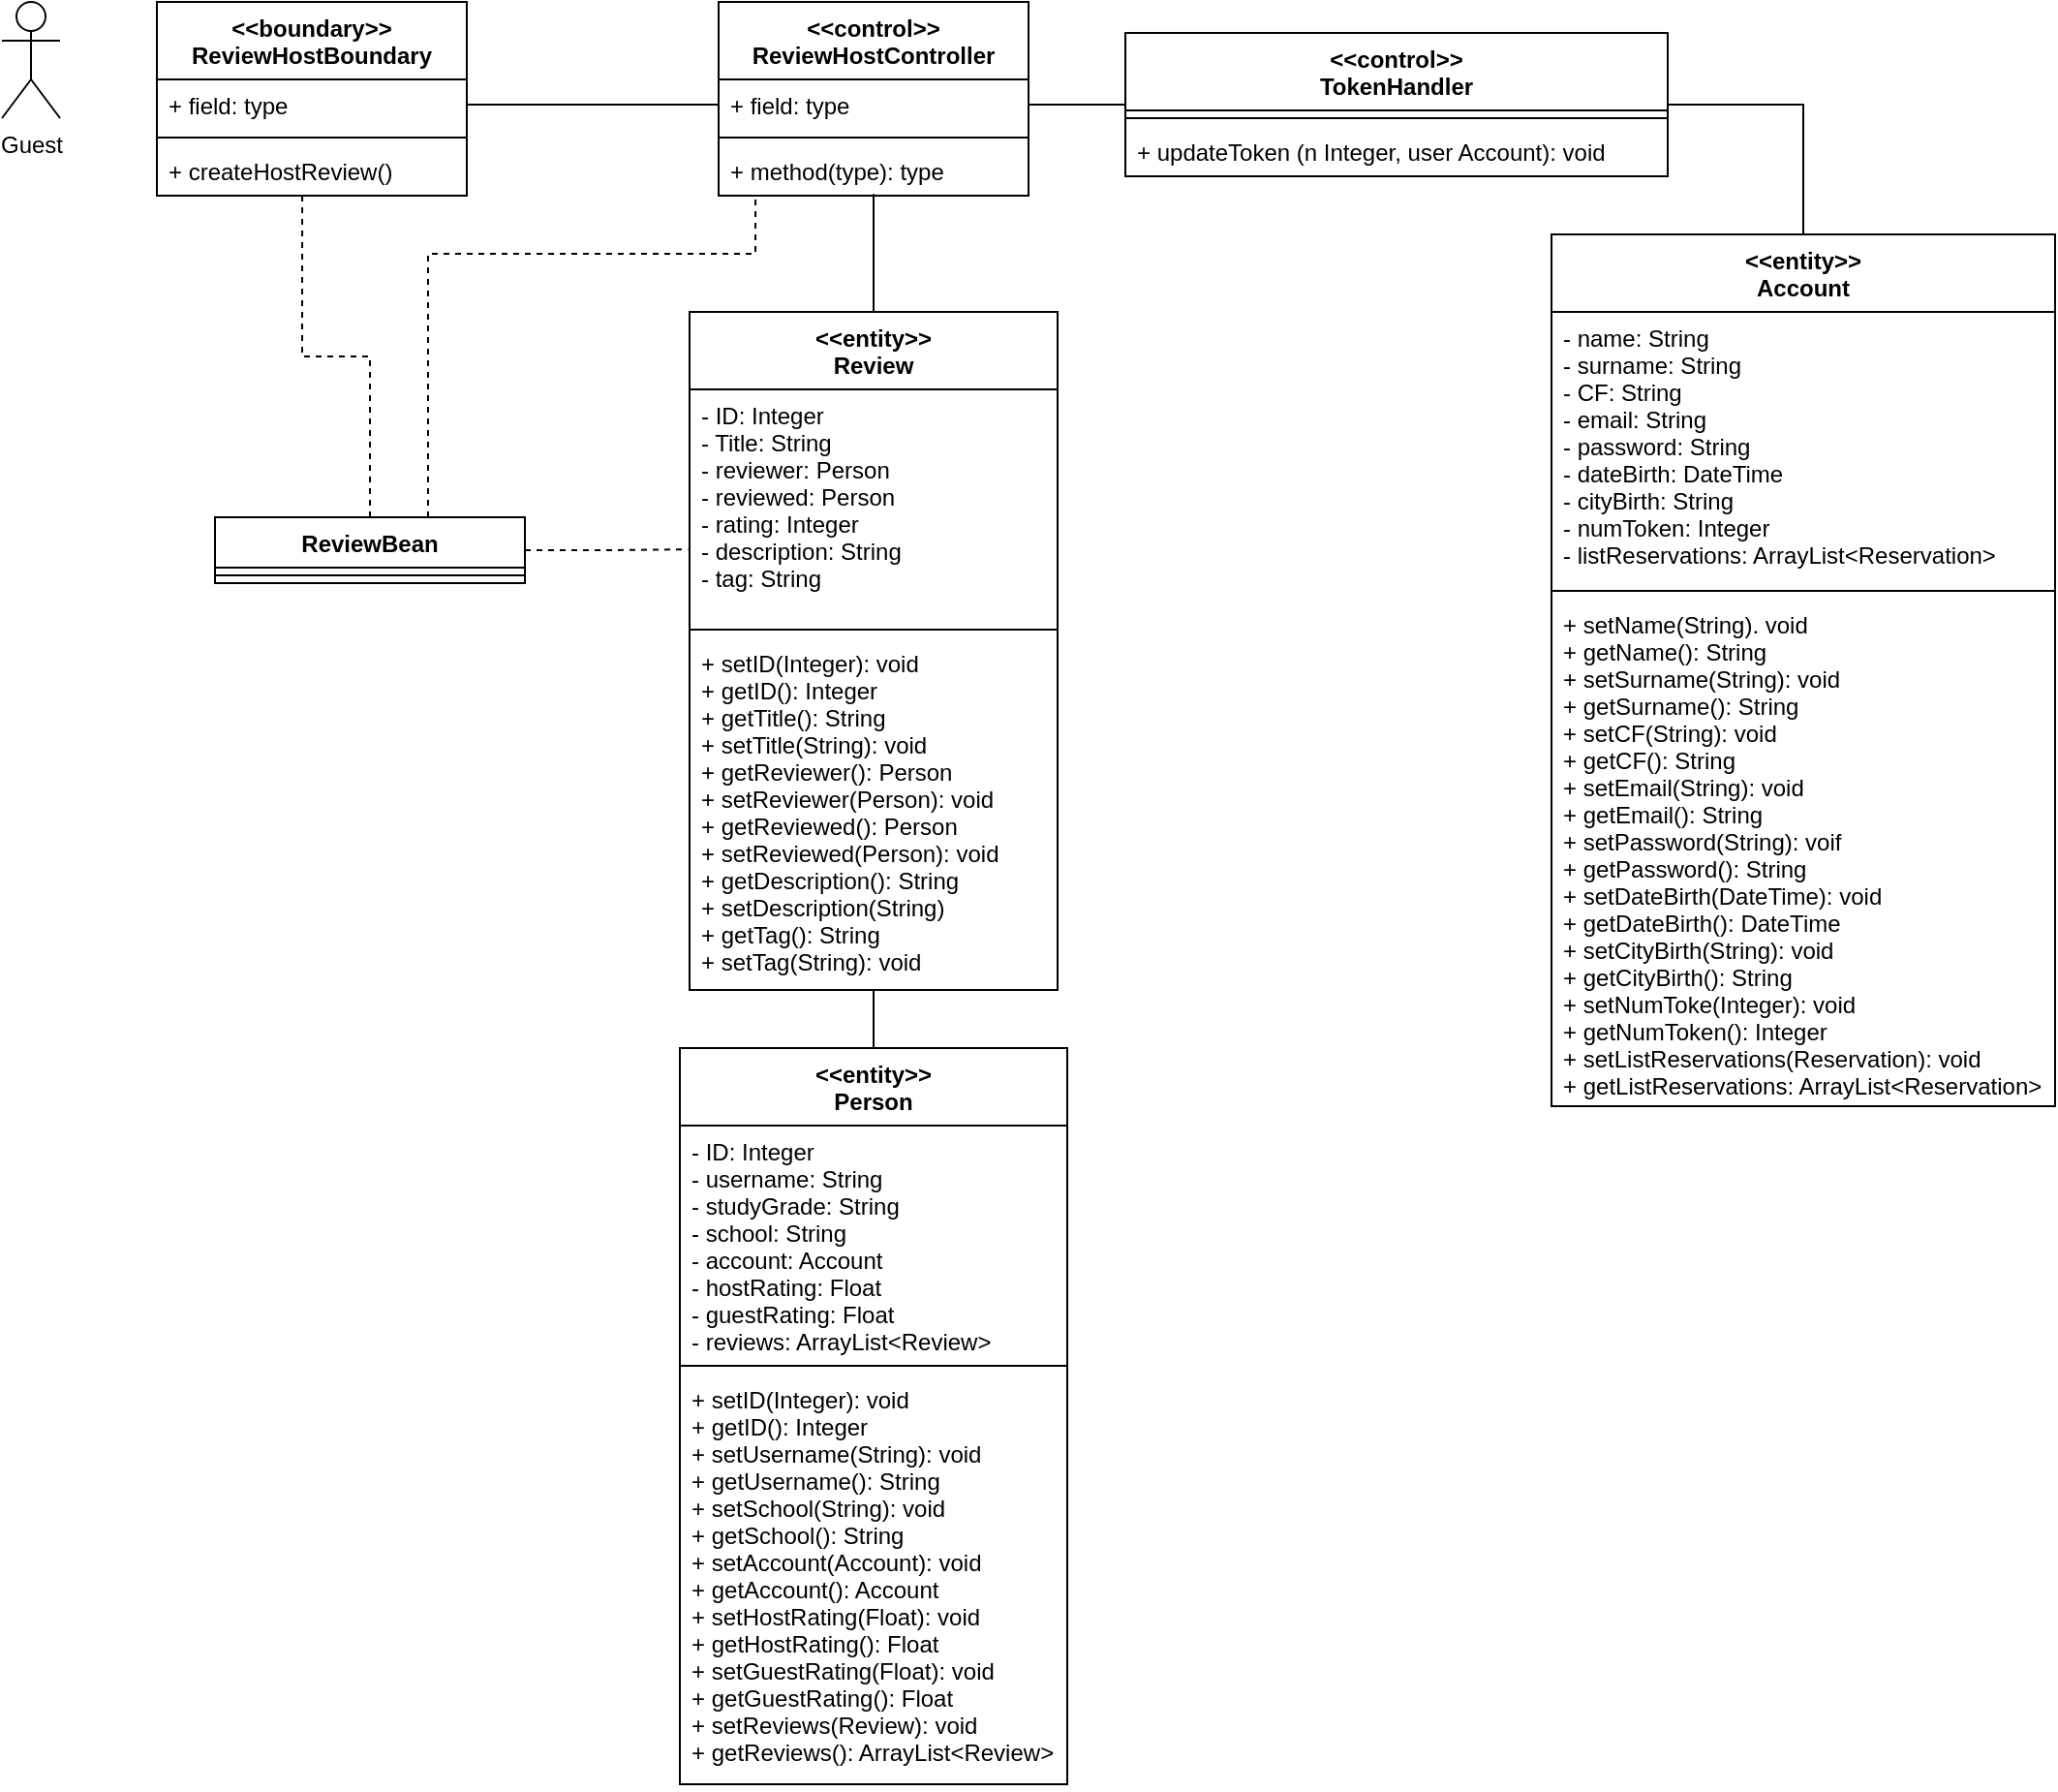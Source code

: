 <mxfile version="14.1.1" type="github">
  <diagram id="09jijmmeEL49xiMSb2o-" name="Page-1">
    <mxGraphModel dx="677" dy="363" grid="1" gridSize="10" guides="1" tooltips="1" connect="1" arrows="1" fold="1" page="1" pageScale="1" pageWidth="1169" pageHeight="827" math="0" shadow="0">
      <root>
        <mxCell id="0" />
        <mxCell id="1" parent="0" />
        <mxCell id="DUrG6-pXYDQIY_fJw-mi-1" style="edgeStyle=orthogonalEdgeStyle;rounded=0;orthogonalLoop=1;jettySize=auto;html=1;exitX=0.5;exitY=0;exitDx=0;exitDy=0;entryX=0.119;entryY=1;entryDx=0;entryDy=0;entryPerimeter=0;dashed=1;endArrow=none;endFill=0;" parent="1" source="DUrG6-pXYDQIY_fJw-mi-4" target="DUrG6-pXYDQIY_fJw-mi-14" edge="1">
          <mxGeometry relative="1" as="geometry">
            <Array as="points">
              <mxPoint x="250" y="180" />
              <mxPoint x="419" y="180" />
            </Array>
          </mxGeometry>
        </mxCell>
        <mxCell id="4nNfvsDVkFAxNqIKHBWq-24" style="edgeStyle=orthogonalEdgeStyle;rounded=0;orthogonalLoop=1;jettySize=auto;html=1;entryX=0.469;entryY=0.977;entryDx=0;entryDy=0;entryPerimeter=0;endArrow=none;endFill=0;dashed=1;" parent="1" source="DUrG6-pXYDQIY_fJw-mi-4" target="DUrG6-pXYDQIY_fJw-mi-10" edge="1">
          <mxGeometry relative="1" as="geometry" />
        </mxCell>
        <mxCell id="4nNfvsDVkFAxNqIKHBWq-25" style="edgeStyle=orthogonalEdgeStyle;rounded=0;orthogonalLoop=1;jettySize=auto;html=1;entryX=-0.004;entryY=0.688;entryDx=0;entryDy=0;entryPerimeter=0;dashed=1;endArrow=none;endFill=0;" parent="1" source="DUrG6-pXYDQIY_fJw-mi-4" target="4nNfvsDVkFAxNqIKHBWq-4" edge="1">
          <mxGeometry relative="1" as="geometry" />
        </mxCell>
        <mxCell id="DUrG6-pXYDQIY_fJw-mi-4" value="ReviewBean" style="swimlane;fontStyle=1;align=center;verticalAlign=top;childLayout=stackLayout;horizontal=1;startSize=26;horizontalStack=0;resizeParent=1;resizeParentMax=0;resizeLast=0;collapsible=1;marginBottom=0;" parent="1" vertex="1">
          <mxGeometry x="140" y="316" width="160" height="34" as="geometry" />
        </mxCell>
        <mxCell id="DUrG6-pXYDQIY_fJw-mi-5" value="" style="line;strokeWidth=1;fillColor=none;align=left;verticalAlign=middle;spacingTop=-1;spacingLeft=3;spacingRight=3;rotatable=0;labelPosition=right;points=[];portConstraint=eastwest;" parent="DUrG6-pXYDQIY_fJw-mi-4" vertex="1">
          <mxGeometry y="26" width="160" height="8" as="geometry" />
        </mxCell>
        <mxCell id="DUrG6-pXYDQIY_fJw-mi-6" value="Guest" style="shape=umlActor;verticalLabelPosition=bottom;verticalAlign=top;html=1;outlineConnect=0;" parent="1" vertex="1">
          <mxGeometry x="30" y="50" width="30" height="60" as="geometry" />
        </mxCell>
        <mxCell id="DUrG6-pXYDQIY_fJw-mi-7" value="&lt;&lt;boundary&gt;&gt;&#xa;ReviewHostBoundary" style="swimlane;fontStyle=1;align=center;verticalAlign=top;childLayout=stackLayout;horizontal=1;startSize=40;horizontalStack=0;resizeParent=1;resizeParentMax=0;resizeLast=0;collapsible=1;marginBottom=0;" parent="1" vertex="1">
          <mxGeometry x="110" y="50" width="160" height="100" as="geometry" />
        </mxCell>
        <mxCell id="DUrG6-pXYDQIY_fJw-mi-8" value="+ field: type" style="text;strokeColor=none;fillColor=none;align=left;verticalAlign=top;spacingLeft=4;spacingRight=4;overflow=hidden;rotatable=0;points=[[0,0.5],[1,0.5]];portConstraint=eastwest;" parent="DUrG6-pXYDQIY_fJw-mi-7" vertex="1">
          <mxGeometry y="40" width="160" height="26" as="geometry" />
        </mxCell>
        <mxCell id="DUrG6-pXYDQIY_fJw-mi-9" value="" style="line;strokeWidth=1;fillColor=none;align=left;verticalAlign=middle;spacingTop=-1;spacingLeft=3;spacingRight=3;rotatable=0;labelPosition=right;points=[];portConstraint=eastwest;" parent="DUrG6-pXYDQIY_fJw-mi-7" vertex="1">
          <mxGeometry y="66" width="160" height="8" as="geometry" />
        </mxCell>
        <mxCell id="DUrG6-pXYDQIY_fJw-mi-10" value="+ createHostReview()" style="text;strokeColor=none;fillColor=none;align=left;verticalAlign=top;spacingLeft=4;spacingRight=4;overflow=hidden;rotatable=0;points=[[0,0.5],[1,0.5]];portConstraint=eastwest;" parent="DUrG6-pXYDQIY_fJw-mi-7" vertex="1">
          <mxGeometry y="74" width="160" height="26" as="geometry" />
        </mxCell>
        <mxCell id="DUrG6-pXYDQIY_fJw-mi-11" value="&lt;&lt;control&gt;&gt;&#xa;ReviewHostController" style="swimlane;fontStyle=1;align=center;verticalAlign=top;childLayout=stackLayout;horizontal=1;startSize=40;horizontalStack=0;resizeParent=1;resizeParentMax=0;resizeLast=0;collapsible=1;marginBottom=0;" parent="1" vertex="1">
          <mxGeometry x="400" y="50" width="160" height="100" as="geometry" />
        </mxCell>
        <mxCell id="DUrG6-pXYDQIY_fJw-mi-12" value="+ field: type" style="text;strokeColor=none;fillColor=none;align=left;verticalAlign=top;spacingLeft=4;spacingRight=4;overflow=hidden;rotatable=0;points=[[0,0.5],[1,0.5]];portConstraint=eastwest;" parent="DUrG6-pXYDQIY_fJw-mi-11" vertex="1">
          <mxGeometry y="40" width="160" height="26" as="geometry" />
        </mxCell>
        <mxCell id="DUrG6-pXYDQIY_fJw-mi-13" value="" style="line;strokeWidth=1;fillColor=none;align=left;verticalAlign=middle;spacingTop=-1;spacingLeft=3;spacingRight=3;rotatable=0;labelPosition=right;points=[];portConstraint=eastwest;" parent="DUrG6-pXYDQIY_fJw-mi-11" vertex="1">
          <mxGeometry y="66" width="160" height="8" as="geometry" />
        </mxCell>
        <mxCell id="DUrG6-pXYDQIY_fJw-mi-14" value="+ method(type): type" style="text;strokeColor=none;fillColor=none;align=left;verticalAlign=top;spacingLeft=4;spacingRight=4;overflow=hidden;rotatable=0;points=[[0,0.5],[1,0.5]];portConstraint=eastwest;" parent="DUrG6-pXYDQIY_fJw-mi-11" vertex="1">
          <mxGeometry y="74" width="160" height="26" as="geometry" />
        </mxCell>
        <mxCell id="DUrG6-pXYDQIY_fJw-mi-25" style="edgeStyle=orthogonalEdgeStyle;rounded=0;orthogonalLoop=1;jettySize=auto;html=1;exitX=1;exitY=0.5;exitDx=0;exitDy=0;entryX=0;entryY=0.5;entryDx=0;entryDy=0;endArrow=none;endFill=0;" parent="1" source="DUrG6-pXYDQIY_fJw-mi-8" target="DUrG6-pXYDQIY_fJw-mi-12" edge="1">
          <mxGeometry relative="1" as="geometry" />
        </mxCell>
        <mxCell id="4nNfvsDVkFAxNqIKHBWq-7" style="edgeStyle=orthogonalEdgeStyle;rounded=0;orthogonalLoop=1;jettySize=auto;html=1;entryX=0.5;entryY=0.968;entryDx=0;entryDy=0;entryPerimeter=0;endArrow=none;endFill=0;" parent="1" source="4nNfvsDVkFAxNqIKHBWq-3" target="DUrG6-pXYDQIY_fJw-mi-14" edge="1">
          <mxGeometry relative="1" as="geometry" />
        </mxCell>
        <mxCell id="4nNfvsDVkFAxNqIKHBWq-3" value="&lt;&lt;entity&gt;&gt;&#xa;Review" style="swimlane;fontStyle=1;align=center;verticalAlign=top;childLayout=stackLayout;horizontal=1;startSize=40;horizontalStack=0;resizeParent=1;resizeParentMax=0;resizeLast=0;collapsible=1;marginBottom=0;" parent="1" vertex="1">
          <mxGeometry x="385" y="210" width="190" height="350" as="geometry" />
        </mxCell>
        <mxCell id="4nNfvsDVkFAxNqIKHBWq-4" value="- ID: Integer&#xa;- Title: String&#xa;- reviewer: Person&#xa;- reviewed: Person&#xa;- rating: Integer&#xa;- description: String&#xa;- tag: String" style="text;strokeColor=none;fillColor=none;align=left;verticalAlign=top;spacingLeft=4;spacingRight=4;overflow=hidden;rotatable=0;points=[[0,0.5],[1,0.5]];portConstraint=eastwest;" parent="4nNfvsDVkFAxNqIKHBWq-3" vertex="1">
          <mxGeometry y="40" width="190" height="120" as="geometry" />
        </mxCell>
        <mxCell id="4nNfvsDVkFAxNqIKHBWq-5" value="" style="line;strokeWidth=1;fillColor=none;align=left;verticalAlign=middle;spacingTop=-1;spacingLeft=3;spacingRight=3;rotatable=0;labelPosition=right;points=[];portConstraint=eastwest;" parent="4nNfvsDVkFAxNqIKHBWq-3" vertex="1">
          <mxGeometry y="160" width="190" height="8" as="geometry" />
        </mxCell>
        <mxCell id="4nNfvsDVkFAxNqIKHBWq-6" value="+ setID(Integer): void&#xa;+ getID(): Integer&#xa;+ getTitle(): String&#xa;+ setTitle(String): void&#xa;+ getReviewer(): Person&#xa;+ setReviewer(Person): void&#xa;+ getReviewed(): Person&#xa;+ setReviewed(Person): void&#xa;+ getDescription(): String&#xa;+ setDescription(String)&#xa;+ getTag(): String&#xa;+ setTag(String): void" style="text;strokeColor=none;fillColor=none;align=left;verticalAlign=top;spacingLeft=4;spacingRight=4;overflow=hidden;rotatable=0;points=[[0,0.5],[1,0.5]];portConstraint=eastwest;" parent="4nNfvsDVkFAxNqIKHBWq-3" vertex="1">
          <mxGeometry y="168" width="190" height="182" as="geometry" />
        </mxCell>
        <mxCell id="4nNfvsDVkFAxNqIKHBWq-8" value="&lt;&lt;control&gt;&gt;&#xa;TokenHandler" style="swimlane;fontStyle=1;align=center;verticalAlign=top;childLayout=stackLayout;horizontal=1;startSize=40;horizontalStack=0;resizeParent=1;resizeParentMax=0;resizeLast=0;collapsible=1;marginBottom=0;" parent="1" vertex="1">
          <mxGeometry x="610" y="66" width="280" height="74" as="geometry" />
        </mxCell>
        <mxCell id="4nNfvsDVkFAxNqIKHBWq-9" value="" style="line;strokeWidth=1;fillColor=none;align=left;verticalAlign=middle;spacingTop=-1;spacingLeft=3;spacingRight=3;rotatable=0;labelPosition=right;points=[];portConstraint=eastwest;" parent="4nNfvsDVkFAxNqIKHBWq-8" vertex="1">
          <mxGeometry y="40" width="280" height="8" as="geometry" />
        </mxCell>
        <mxCell id="4nNfvsDVkFAxNqIKHBWq-10" value="+ updateToken (n Integer, user Account): void&#xa;" style="text;strokeColor=none;fillColor=none;align=left;verticalAlign=top;spacingLeft=4;spacingRight=4;overflow=hidden;rotatable=0;points=[[0,0.5],[1,0.5]];portConstraint=eastwest;" parent="4nNfvsDVkFAxNqIKHBWq-8" vertex="1">
          <mxGeometry y="48" width="280" height="26" as="geometry" />
        </mxCell>
        <mxCell id="4nNfvsDVkFAxNqIKHBWq-22" style="edgeStyle=orthogonalEdgeStyle;rounded=0;orthogonalLoop=1;jettySize=auto;html=1;entryX=1;entryY=0.5;entryDx=0;entryDy=0;endArrow=none;endFill=0;" parent="1" source="4nNfvsDVkFAxNqIKHBWq-11" target="4nNfvsDVkFAxNqIKHBWq-8" edge="1">
          <mxGeometry relative="1" as="geometry" />
        </mxCell>
        <mxCell id="4nNfvsDVkFAxNqIKHBWq-11" value="&lt;&lt;entity&gt;&gt;&#xa;Account" style="swimlane;fontStyle=1;align=center;verticalAlign=top;childLayout=stackLayout;horizontal=1;startSize=40;horizontalStack=0;resizeParent=1;resizeParentMax=0;resizeLast=0;collapsible=1;marginBottom=0;" parent="1" vertex="1">
          <mxGeometry x="830" y="170" width="260" height="450" as="geometry" />
        </mxCell>
        <mxCell id="4nNfvsDVkFAxNqIKHBWq-12" value="- name: String&#xa;- surname: String&#xa;- CF: String&#xa;- email: String&#xa;- password: String&#xa;- dateBirth: DateTime&#xa;- cityBirth: String&#xa;- numToken: Integer&#xa;- listReservations: ArrayList&lt;Reservation&gt;" style="text;strokeColor=none;fillColor=none;align=left;verticalAlign=top;spacingLeft=4;spacingRight=4;overflow=hidden;rotatable=0;points=[[0,0.5],[1,0.5]];portConstraint=eastwest;" parent="4nNfvsDVkFAxNqIKHBWq-11" vertex="1">
          <mxGeometry y="40" width="260" height="140" as="geometry" />
        </mxCell>
        <mxCell id="4nNfvsDVkFAxNqIKHBWq-13" value="" style="line;strokeWidth=1;fillColor=none;align=left;verticalAlign=middle;spacingTop=-1;spacingLeft=3;spacingRight=3;rotatable=0;labelPosition=right;points=[];portConstraint=eastwest;" parent="4nNfvsDVkFAxNqIKHBWq-11" vertex="1">
          <mxGeometry y="180" width="260" height="8" as="geometry" />
        </mxCell>
        <mxCell id="4nNfvsDVkFAxNqIKHBWq-14" value="+ setName(String). void&#xa;+ getName(): String&#xa;+ setSurname(String): void&#xa;+ getSurname(): String&#xa;+ setCF(String): void&#xa;+ getCF(): String&#xa;+ setEmail(String): void&#xa;+ getEmail(): String&#xa;+ setPassword(String): voif&#xa;+ getPassword(): String&#xa;+ setDateBirth(DateTime): void&#xa;+ getDateBirth(): DateTime&#xa;+ setCityBirth(String): void&#xa;+ getCityBirth(): String&#xa;+ setNumToke(Integer): void&#xa;+ getNumToken(): Integer&#xa;+ setListReservations(Reservation): void&#xa;+ getListReservations: ArrayList&lt;Reservation&gt;&#xa;&#xa;" style="text;strokeColor=none;fillColor=none;align=left;verticalAlign=top;spacingLeft=4;spacingRight=4;overflow=hidden;rotatable=0;points=[[0,0.5],[1,0.5]];portConstraint=eastwest;" parent="4nNfvsDVkFAxNqIKHBWq-11" vertex="1">
          <mxGeometry y="188" width="260" height="262" as="geometry" />
        </mxCell>
        <mxCell id="4nNfvsDVkFAxNqIKHBWq-19" style="edgeStyle=orthogonalEdgeStyle;rounded=0;orthogonalLoop=1;jettySize=auto;html=1;entryX=0.5;entryY=1;entryDx=0;entryDy=0;entryPerimeter=0;endArrow=none;endFill=0;" parent="1" source="4nNfvsDVkFAxNqIKHBWq-15" target="4nNfvsDVkFAxNqIKHBWq-6" edge="1">
          <mxGeometry relative="1" as="geometry" />
        </mxCell>
        <mxCell id="4nNfvsDVkFAxNqIKHBWq-15" value="&lt;&lt;entity&gt;&gt;&#xa;Person" style="swimlane;fontStyle=1;align=center;verticalAlign=top;childLayout=stackLayout;horizontal=1;startSize=40;horizontalStack=0;resizeParent=1;resizeParentMax=0;resizeLast=0;collapsible=1;marginBottom=0;" parent="1" vertex="1">
          <mxGeometry x="380" y="590" width="200" height="380" as="geometry" />
        </mxCell>
        <mxCell id="4nNfvsDVkFAxNqIKHBWq-16" value="- ID: Integer&#xa;- username: String&#xa;- studyGrade: String&#xa;- school: String&#xa;- account: Account&#xa;- hostRating: Float&#xa;- guestRating: Float&#xa;- reviews: ArrayList&lt;Review&gt;" style="text;strokeColor=none;fillColor=none;align=left;verticalAlign=top;spacingLeft=4;spacingRight=4;overflow=hidden;rotatable=0;points=[[0,0.5],[1,0.5]];portConstraint=eastwest;" parent="4nNfvsDVkFAxNqIKHBWq-15" vertex="1">
          <mxGeometry y="40" width="200" height="120" as="geometry" />
        </mxCell>
        <mxCell id="4nNfvsDVkFAxNqIKHBWq-17" value="" style="line;strokeWidth=1;fillColor=none;align=left;verticalAlign=middle;spacingTop=-1;spacingLeft=3;spacingRight=3;rotatable=0;labelPosition=right;points=[];portConstraint=eastwest;" parent="4nNfvsDVkFAxNqIKHBWq-15" vertex="1">
          <mxGeometry y="160" width="200" height="8" as="geometry" />
        </mxCell>
        <mxCell id="4nNfvsDVkFAxNqIKHBWq-18" value="+ setID(Integer): void&#xa;+ getID(): Integer&#xa;+ setUsername(String): void&#xa;+ getUsername(): String&#xa;+ setSchool(String): void&#xa;+ getSchool(): String&#xa;+ setAccount(Account): void&#xa;+ getAccount(): Account&#xa;+ setHostRating(Float): void&#xa;+ getHostRating(): Float&#xa;+ setGuestRating(Float): void&#xa;+ getGuestRating(): Float&#xa;+ setReviews(Review): void&#xa;+ getReviews(): ArrayList&lt;Review&gt;" style="text;strokeColor=none;fillColor=none;align=left;verticalAlign=top;spacingLeft=4;spacingRight=4;overflow=hidden;rotatable=0;points=[[0,0.5],[1,0.5]];portConstraint=eastwest;" parent="4nNfvsDVkFAxNqIKHBWq-15" vertex="1">
          <mxGeometry y="168" width="200" height="212" as="geometry" />
        </mxCell>
        <mxCell id="4nNfvsDVkFAxNqIKHBWq-20" style="edgeStyle=orthogonalEdgeStyle;rounded=0;orthogonalLoop=1;jettySize=auto;html=1;entryX=0;entryY=0.5;entryDx=0;entryDy=0;endArrow=none;endFill=0;" parent="1" source="DUrG6-pXYDQIY_fJw-mi-12" target="4nNfvsDVkFAxNqIKHBWq-8" edge="1">
          <mxGeometry relative="1" as="geometry" />
        </mxCell>
      </root>
    </mxGraphModel>
  </diagram>
</mxfile>
